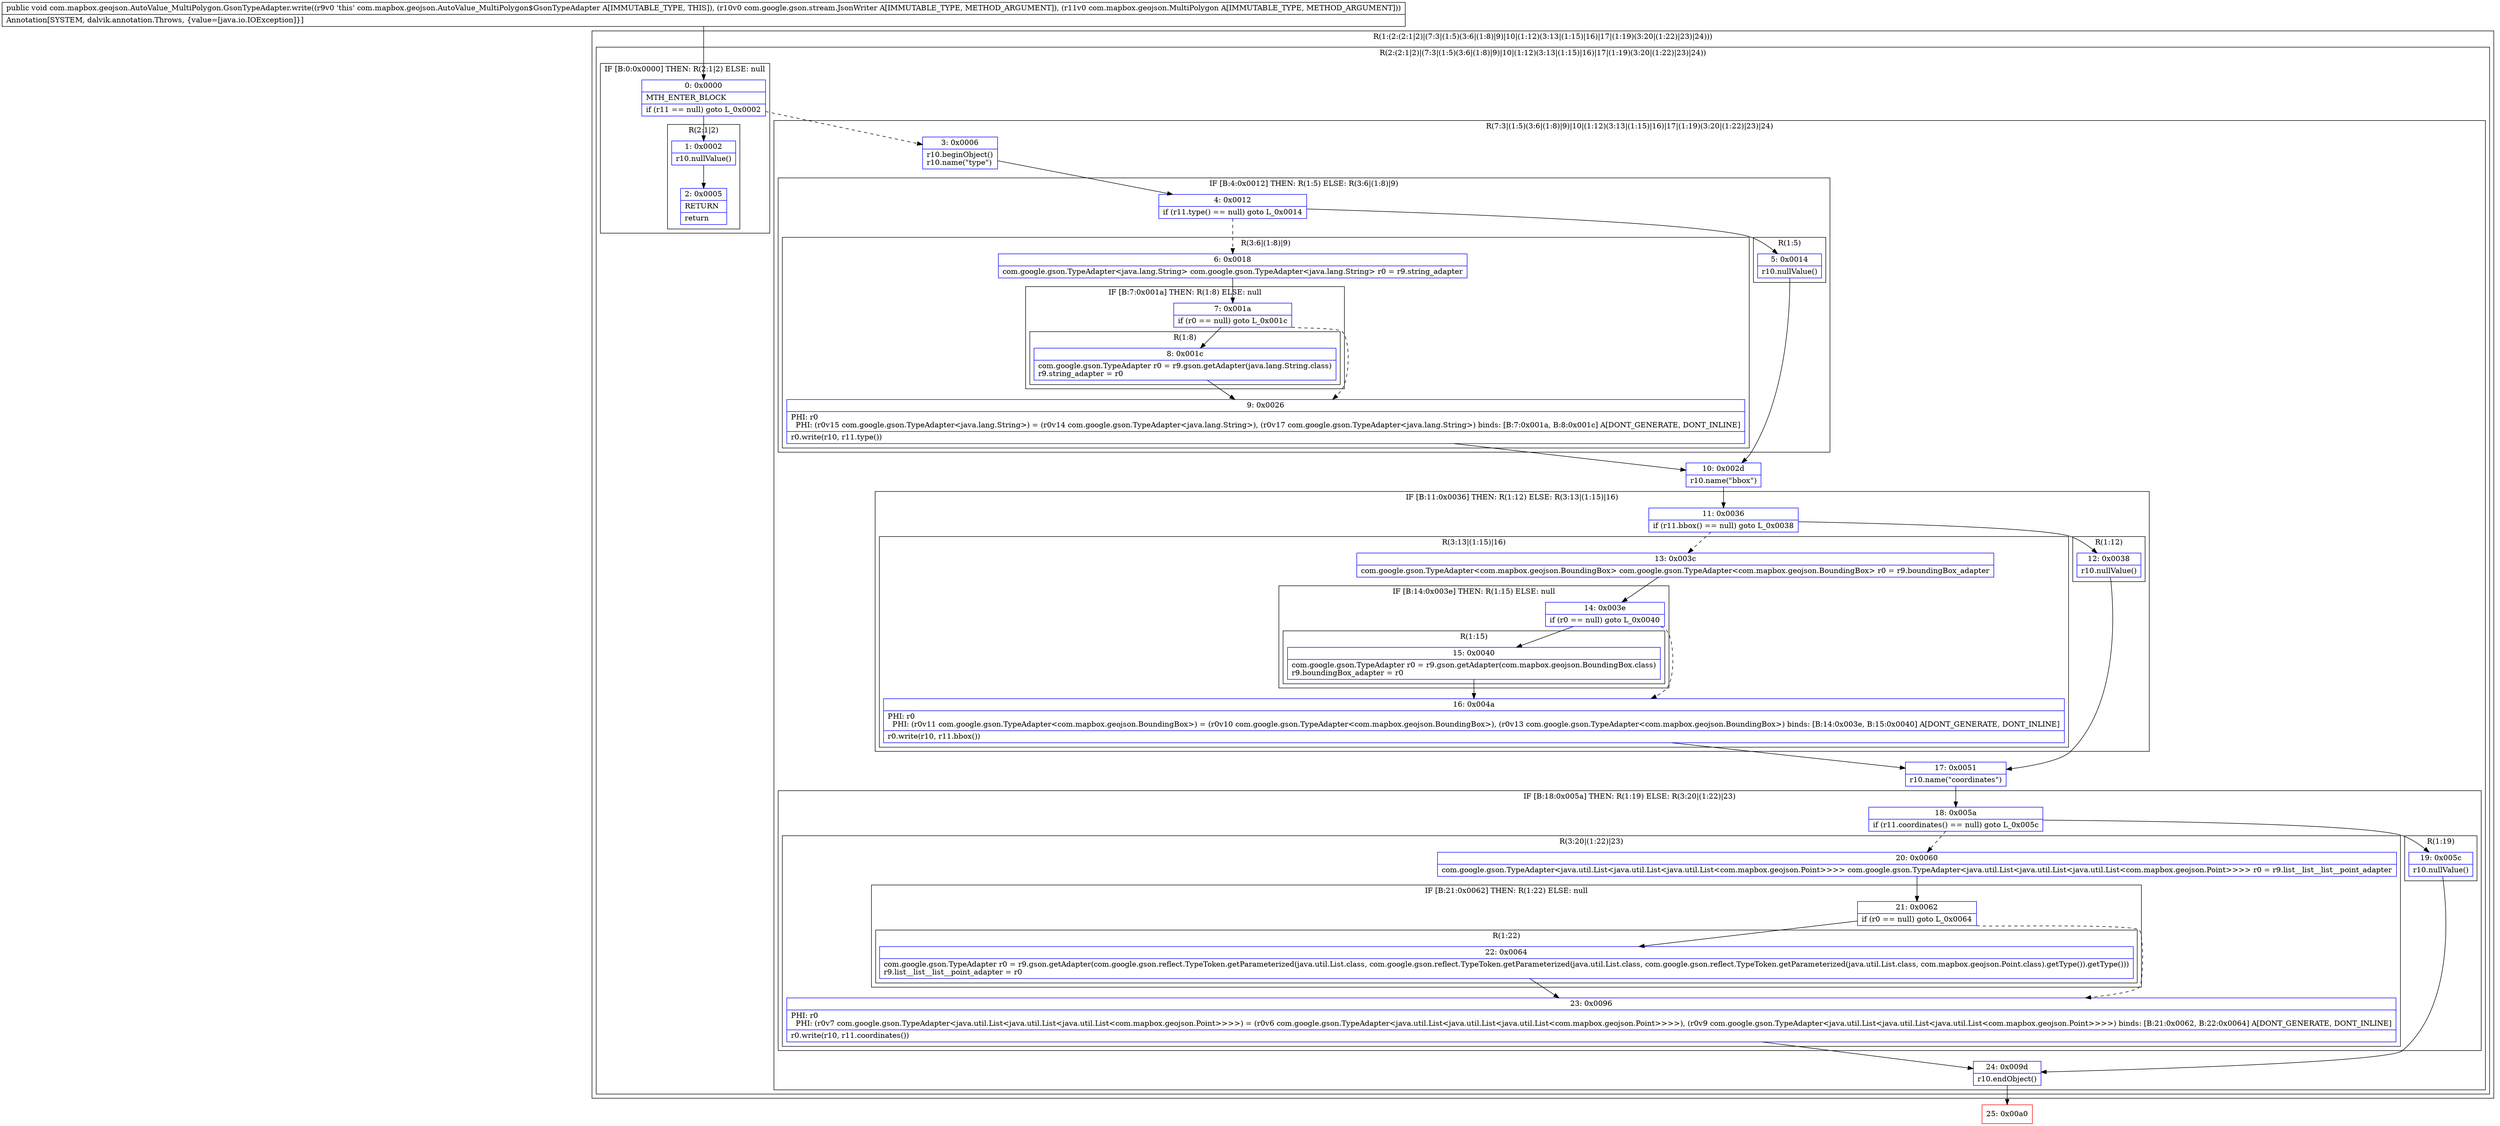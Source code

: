 digraph "CFG forcom.mapbox.geojson.AutoValue_MultiPolygon.GsonTypeAdapter.write(Lcom\/google\/gson\/stream\/JsonWriter;Lcom\/mapbox\/geojson\/MultiPolygon;)V" {
subgraph cluster_Region_488073794 {
label = "R(1:(2:(2:1|2)|(7:3|(1:5)(3:6|(1:8)|9)|10|(1:12)(3:13|(1:15)|16)|17|(1:19)(3:20|(1:22)|23)|24)))";
node [shape=record,color=blue];
subgraph cluster_Region_468299455 {
label = "R(2:(2:1|2)|(7:3|(1:5)(3:6|(1:8)|9)|10|(1:12)(3:13|(1:15)|16)|17|(1:19)(3:20|(1:22)|23)|24))";
node [shape=record,color=blue];
subgraph cluster_IfRegion_725600527 {
label = "IF [B:0:0x0000] THEN: R(2:1|2) ELSE: null";
node [shape=record,color=blue];
Node_0 [shape=record,label="{0\:\ 0x0000|MTH_ENTER_BLOCK\l|if (r11 == null) goto L_0x0002\l}"];
subgraph cluster_Region_1564049395 {
label = "R(2:1|2)";
node [shape=record,color=blue];
Node_1 [shape=record,label="{1\:\ 0x0002|r10.nullValue()\l}"];
Node_2 [shape=record,label="{2\:\ 0x0005|RETURN\l|return\l}"];
}
}
subgraph cluster_Region_2069519212 {
label = "R(7:3|(1:5)(3:6|(1:8)|9)|10|(1:12)(3:13|(1:15)|16)|17|(1:19)(3:20|(1:22)|23)|24)";
node [shape=record,color=blue];
Node_3 [shape=record,label="{3\:\ 0x0006|r10.beginObject()\lr10.name(\"type\")\l}"];
subgraph cluster_IfRegion_756059886 {
label = "IF [B:4:0x0012] THEN: R(1:5) ELSE: R(3:6|(1:8)|9)";
node [shape=record,color=blue];
Node_4 [shape=record,label="{4\:\ 0x0012|if (r11.type() == null) goto L_0x0014\l}"];
subgraph cluster_Region_2016562674 {
label = "R(1:5)";
node [shape=record,color=blue];
Node_5 [shape=record,label="{5\:\ 0x0014|r10.nullValue()\l}"];
}
subgraph cluster_Region_977564128 {
label = "R(3:6|(1:8)|9)";
node [shape=record,color=blue];
Node_6 [shape=record,label="{6\:\ 0x0018|com.google.gson.TypeAdapter\<java.lang.String\> com.google.gson.TypeAdapter\<java.lang.String\> r0 = r9.string_adapter\l}"];
subgraph cluster_IfRegion_405361660 {
label = "IF [B:7:0x001a] THEN: R(1:8) ELSE: null";
node [shape=record,color=blue];
Node_7 [shape=record,label="{7\:\ 0x001a|if (r0 == null) goto L_0x001c\l}"];
subgraph cluster_Region_342984664 {
label = "R(1:8)";
node [shape=record,color=blue];
Node_8 [shape=record,label="{8\:\ 0x001c|com.google.gson.TypeAdapter r0 = r9.gson.getAdapter(java.lang.String.class)\lr9.string_adapter = r0\l}"];
}
}
Node_9 [shape=record,label="{9\:\ 0x0026|PHI: r0 \l  PHI: (r0v15 com.google.gson.TypeAdapter\<java.lang.String\>) = (r0v14 com.google.gson.TypeAdapter\<java.lang.String\>), (r0v17 com.google.gson.TypeAdapter\<java.lang.String\>) binds: [B:7:0x001a, B:8:0x001c] A[DONT_GENERATE, DONT_INLINE]\l|r0.write(r10, r11.type())\l}"];
}
}
Node_10 [shape=record,label="{10\:\ 0x002d|r10.name(\"bbox\")\l}"];
subgraph cluster_IfRegion_1860330464 {
label = "IF [B:11:0x0036] THEN: R(1:12) ELSE: R(3:13|(1:15)|16)";
node [shape=record,color=blue];
Node_11 [shape=record,label="{11\:\ 0x0036|if (r11.bbox() == null) goto L_0x0038\l}"];
subgraph cluster_Region_1196086379 {
label = "R(1:12)";
node [shape=record,color=blue];
Node_12 [shape=record,label="{12\:\ 0x0038|r10.nullValue()\l}"];
}
subgraph cluster_Region_1397729930 {
label = "R(3:13|(1:15)|16)";
node [shape=record,color=blue];
Node_13 [shape=record,label="{13\:\ 0x003c|com.google.gson.TypeAdapter\<com.mapbox.geojson.BoundingBox\> com.google.gson.TypeAdapter\<com.mapbox.geojson.BoundingBox\> r0 = r9.boundingBox_adapter\l}"];
subgraph cluster_IfRegion_203571157 {
label = "IF [B:14:0x003e] THEN: R(1:15) ELSE: null";
node [shape=record,color=blue];
Node_14 [shape=record,label="{14\:\ 0x003e|if (r0 == null) goto L_0x0040\l}"];
subgraph cluster_Region_650465848 {
label = "R(1:15)";
node [shape=record,color=blue];
Node_15 [shape=record,label="{15\:\ 0x0040|com.google.gson.TypeAdapter r0 = r9.gson.getAdapter(com.mapbox.geojson.BoundingBox.class)\lr9.boundingBox_adapter = r0\l}"];
}
}
Node_16 [shape=record,label="{16\:\ 0x004a|PHI: r0 \l  PHI: (r0v11 com.google.gson.TypeAdapter\<com.mapbox.geojson.BoundingBox\>) = (r0v10 com.google.gson.TypeAdapter\<com.mapbox.geojson.BoundingBox\>), (r0v13 com.google.gson.TypeAdapter\<com.mapbox.geojson.BoundingBox\>) binds: [B:14:0x003e, B:15:0x0040] A[DONT_GENERATE, DONT_INLINE]\l|r0.write(r10, r11.bbox())\l}"];
}
}
Node_17 [shape=record,label="{17\:\ 0x0051|r10.name(\"coordinates\")\l}"];
subgraph cluster_IfRegion_1854162322 {
label = "IF [B:18:0x005a] THEN: R(1:19) ELSE: R(3:20|(1:22)|23)";
node [shape=record,color=blue];
Node_18 [shape=record,label="{18\:\ 0x005a|if (r11.coordinates() == null) goto L_0x005c\l}"];
subgraph cluster_Region_70506605 {
label = "R(1:19)";
node [shape=record,color=blue];
Node_19 [shape=record,label="{19\:\ 0x005c|r10.nullValue()\l}"];
}
subgraph cluster_Region_2014428630 {
label = "R(3:20|(1:22)|23)";
node [shape=record,color=blue];
Node_20 [shape=record,label="{20\:\ 0x0060|com.google.gson.TypeAdapter\<java.util.List\<java.util.List\<java.util.List\<com.mapbox.geojson.Point\>\>\>\> com.google.gson.TypeAdapter\<java.util.List\<java.util.List\<java.util.List\<com.mapbox.geojson.Point\>\>\>\> r0 = r9.list__list__list__point_adapter\l}"];
subgraph cluster_IfRegion_2041179950 {
label = "IF [B:21:0x0062] THEN: R(1:22) ELSE: null";
node [shape=record,color=blue];
Node_21 [shape=record,label="{21\:\ 0x0062|if (r0 == null) goto L_0x0064\l}"];
subgraph cluster_Region_1672031377 {
label = "R(1:22)";
node [shape=record,color=blue];
Node_22 [shape=record,label="{22\:\ 0x0064|com.google.gson.TypeAdapter r0 = r9.gson.getAdapter(com.google.gson.reflect.TypeToken.getParameterized(java.util.List.class, com.google.gson.reflect.TypeToken.getParameterized(java.util.List.class, com.google.gson.reflect.TypeToken.getParameterized(java.util.List.class, com.mapbox.geojson.Point.class).getType()).getType()))\lr9.list__list__list__point_adapter = r0\l}"];
}
}
Node_23 [shape=record,label="{23\:\ 0x0096|PHI: r0 \l  PHI: (r0v7 com.google.gson.TypeAdapter\<java.util.List\<java.util.List\<java.util.List\<com.mapbox.geojson.Point\>\>\>\>) = (r0v6 com.google.gson.TypeAdapter\<java.util.List\<java.util.List\<java.util.List\<com.mapbox.geojson.Point\>\>\>\>), (r0v9 com.google.gson.TypeAdapter\<java.util.List\<java.util.List\<java.util.List\<com.mapbox.geojson.Point\>\>\>\>) binds: [B:21:0x0062, B:22:0x0064] A[DONT_GENERATE, DONT_INLINE]\l|r0.write(r10, r11.coordinates())\l}"];
}
}
Node_24 [shape=record,label="{24\:\ 0x009d|r10.endObject()\l}"];
}
}
}
Node_25 [shape=record,color=red,label="{25\:\ 0x00a0}"];
MethodNode[shape=record,label="{public void com.mapbox.geojson.AutoValue_MultiPolygon.GsonTypeAdapter.write((r9v0 'this' com.mapbox.geojson.AutoValue_MultiPolygon$GsonTypeAdapter A[IMMUTABLE_TYPE, THIS]), (r10v0 com.google.gson.stream.JsonWriter A[IMMUTABLE_TYPE, METHOD_ARGUMENT]), (r11v0 com.mapbox.geojson.MultiPolygon A[IMMUTABLE_TYPE, METHOD_ARGUMENT]))  | Annotation[SYSTEM, dalvik.annotation.Throws, \{value=[java.io.IOException]\}]\l}"];
MethodNode -> Node_0;
Node_0 -> Node_1;
Node_0 -> Node_3[style=dashed];
Node_1 -> Node_2;
Node_3 -> Node_4;
Node_4 -> Node_5;
Node_4 -> Node_6[style=dashed];
Node_5 -> Node_10;
Node_6 -> Node_7;
Node_7 -> Node_8;
Node_7 -> Node_9[style=dashed];
Node_8 -> Node_9;
Node_9 -> Node_10;
Node_10 -> Node_11;
Node_11 -> Node_12;
Node_11 -> Node_13[style=dashed];
Node_12 -> Node_17;
Node_13 -> Node_14;
Node_14 -> Node_15;
Node_14 -> Node_16[style=dashed];
Node_15 -> Node_16;
Node_16 -> Node_17;
Node_17 -> Node_18;
Node_18 -> Node_19;
Node_18 -> Node_20[style=dashed];
Node_19 -> Node_24;
Node_20 -> Node_21;
Node_21 -> Node_22;
Node_21 -> Node_23[style=dashed];
Node_22 -> Node_23;
Node_23 -> Node_24;
Node_24 -> Node_25;
}

